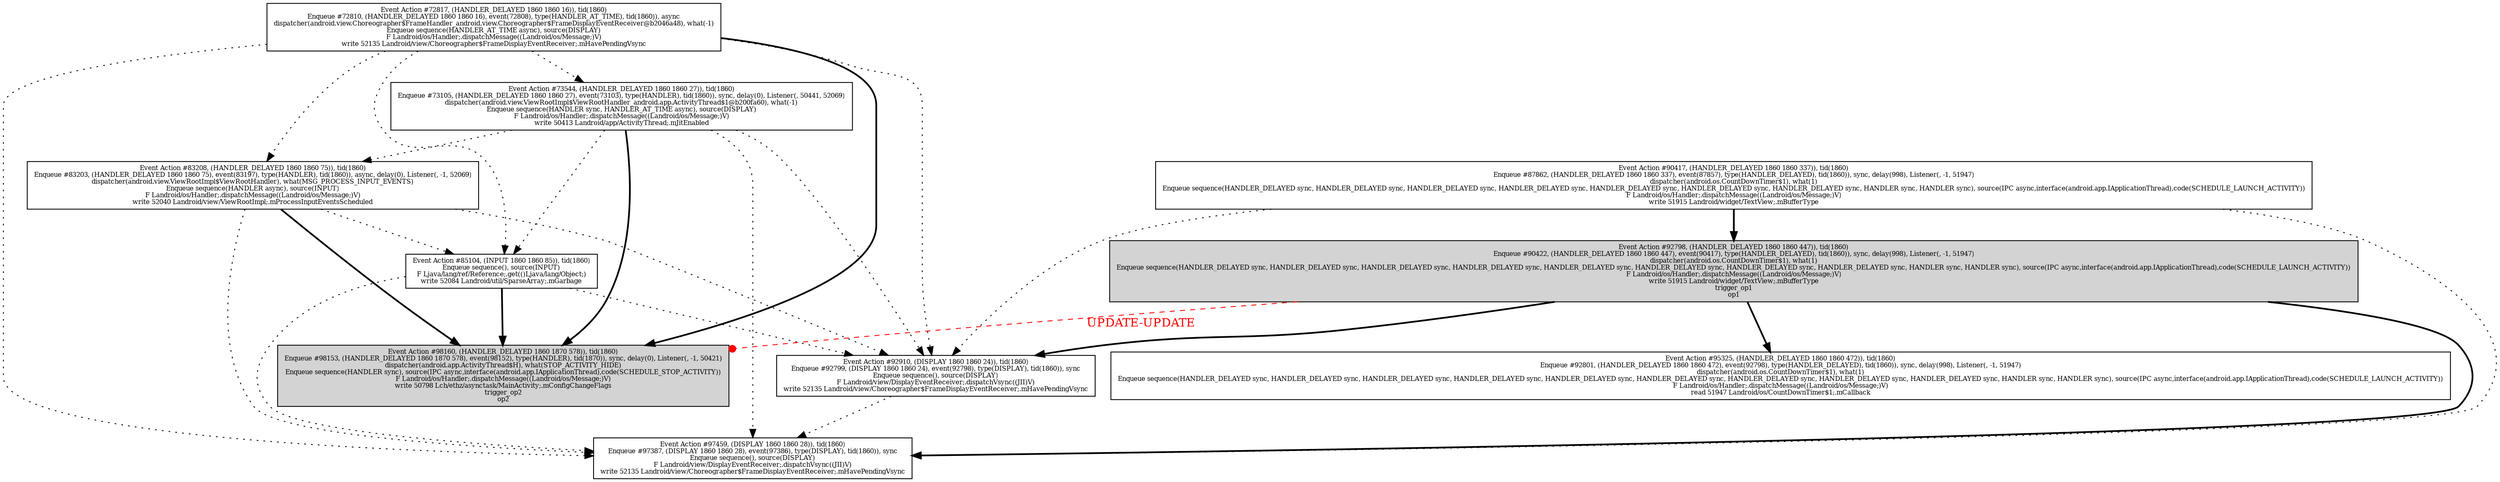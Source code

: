 digraph race0_336_4294967295 {
  node[fontsize=7.5];
  N72817 [label="Event Action #72817, (HANDLER_DELAYED 1860 1860 16)), tid(1860)\nEnqueue #72810, (HANDLER_DELAYED 1860 1860 16), event(72808), type(HANDLER_AT_TIME), tid(1860)), async\ndispatcher(android.view.Choreographer$FrameHandler_android.view.Choreographer$FrameDisplayEventReceiver@b2046a48), what(-1)\nEnqueue sequence(HANDLER_AT_TIME async), source(DISPLAY)\nF Landroid/os/Handler;.dispatchMessage((Landroid/os/Message;)V)\nwrite 52135 Landroid/view/Choreographer$FrameDisplayEventReceiver;.mHavePendingVsync", URL="race?focus=72817&id=336", shape="box"];
  N73544 [label="Event Action #73544, (HANDLER_DELAYED 1860 1860 27)), tid(1860)\nEnqueue #73105, (HANDLER_DELAYED 1860 1860 27), event(73103), type(HANDLER), tid(1860)), sync, delay(0), Listener(, 50441, 52069)\ndispatcher(android.view.ViewRootImpl$ViewRootHandler_android.app.ActivityThread$1@b200fa60), what(-1)\nEnqueue sequence(HANDLER sync, HANDLER_AT_TIME async), source(DISPLAY)\nF Landroid/os/Handler;.dispatchMessage((Landroid/os/Message;)V)\nwrite 50413 Landroid/app/ActivityThread;.mJitEnabled", URL="race?focus=73544&id=336", shape="box"];
  N83208 [label="Event Action #83208, (HANDLER_DELAYED 1860 1860 75)), tid(1860)\nEnqueue #83203, (HANDLER_DELAYED 1860 1860 75), event(83197), type(HANDLER), tid(1860)), async, delay(0), Listener(, -1, 52069)\ndispatcher(android.view.ViewRootImpl$ViewRootHandler), what(MSG_PROCESS_INPUT_EVENTS)\nEnqueue sequence(HANDLER async), source(INPUT)\nF Landroid/os/Handler;.dispatchMessage((Landroid/os/Message;)V)\nwrite 52040 Landroid/view/ViewRootImpl;.mProcessInputEventsScheduled", URL="race?focus=83208&id=336", shape="box"];
  N85104 [label="Event Action #85104, (INPUT 1860 1860 85)), tid(1860)\nEnqueue sequence(), source(INPUT)\nF Ljava/lang/ref/Reference;.get(()Ljava/lang/Object;)\nwrite 52084 Landroid/util/SparseArray;.mGarbage", URL="race?focus=85104&id=336", shape="box"];
  N90417 [label="Event Action #90417, (HANDLER_DELAYED 1860 1860 337)), tid(1860)\nEnqueue #87862, (HANDLER_DELAYED 1860 1860 337), event(87857), type(HANDLER_DELAYED), tid(1860)), sync, delay(998), Listener(, -1, 51947)\ndispatcher(android.os.CountDownTimer$1), what(1)\nEnqueue sequence(HANDLER_DELAYED sync, HANDLER_DELAYED sync, HANDLER_DELAYED sync, HANDLER_DELAYED sync, HANDLER_DELAYED sync, HANDLER_DELAYED sync, HANDLER_DELAYED sync, HANDLER sync, HANDLER sync), source(IPC async,interface(android.app.IApplicationThread),code(SCHEDULE_LAUNCH_ACTIVITY))\nF Landroid/os/Handler;.dispatchMessage((Landroid/os/Message;)V)\nwrite 51915 Landroid/widget/TextView;.mBufferType", URL="race?focus=90417&id=336", shape="box"];
  N92798 [label="Event Action #92798, (HANDLER_DELAYED 1860 1860 447)), tid(1860)\nEnqueue #90422, (HANDLER_DELAYED 1860 1860 447), event(90417), type(HANDLER_DELAYED), tid(1860)), sync, delay(998), Listener(, -1, 51947)\ndispatcher(android.os.CountDownTimer$1), what(1)\nEnqueue sequence(HANDLER_DELAYED sync, HANDLER_DELAYED sync, HANDLER_DELAYED sync, HANDLER_DELAYED sync, HANDLER_DELAYED sync, HANDLER_DELAYED sync, HANDLER_DELAYED sync, HANDLER_DELAYED sync, HANDLER sync, HANDLER sync), source(IPC async,interface(android.app.IApplicationThread),code(SCHEDULE_LAUNCH_ACTIVITY))\nF Landroid/os/Handler;.dispatchMessage((Landroid/os/Message;)V)\nwrite 51915 Landroid/widget/TextView;.mBufferType\ntrigger_op1\nop1", URL="race?focus=92798&id=336", fillcolor="lightgrey", style="filled", shape="box"];
  N92910 [label="Event Action #92910, (DISPLAY 1860 1860 24)), tid(1860)\nEnqueue #92799, (DISPLAY 1860 1860 24), event(92798), type(DISPLAY), tid(1860)), sync\nEnqueue sequence(), source(DISPLAY)\nF Landroid/view/DisplayEventReceiver;.dispatchVsync((JII)V)\nwrite 52135 Landroid/view/Choreographer$FrameDisplayEventReceiver;.mHavePendingVsync", URL="race?focus=92910&id=336", shape="box"];
  N95325 [label="Event Action #95325, (HANDLER_DELAYED 1860 1860 472)), tid(1860)\nEnqueue #92801, (HANDLER_DELAYED 1860 1860 472), event(92798), type(HANDLER_DELAYED), tid(1860)), sync, delay(998), Listener(, -1, 51947)\ndispatcher(android.os.CountDownTimer$1), what(1)\nEnqueue sequence(HANDLER_DELAYED sync, HANDLER_DELAYED sync, HANDLER_DELAYED sync, HANDLER_DELAYED sync, HANDLER_DELAYED sync, HANDLER_DELAYED sync, HANDLER_DELAYED sync, HANDLER_DELAYED sync, HANDLER_DELAYED sync, HANDLER sync, HANDLER sync), source(IPC async,interface(android.app.IApplicationThread),code(SCHEDULE_LAUNCH_ACTIVITY))\nF Landroid/os/Handler;.dispatchMessage((Landroid/os/Message;)V)\nread 51947 Landroid/os/CountDownTimer$1;.mCallback", URL="race?focus=95325&id=336", shape="box"];
  N97459 [label="Event Action #97459, (DISPLAY 1860 1860 28)), tid(1860)\nEnqueue #97387, (DISPLAY 1860 1860 28), event(97386), type(DISPLAY), tid(1860)), sync\nEnqueue sequence(), source(DISPLAY)\nF Landroid/view/DisplayEventReceiver;.dispatchVsync((JII)V)\nwrite 52135 Landroid/view/Choreographer$FrameDisplayEventReceiver;.mHavePendingVsync", URL="race?focus=97459&id=336", shape="box"];
  N98160 [label="Event Action #98160, (HANDLER_DELAYED 1860 1870 578)), tid(1860)\nEnqueue #98153, (HANDLER_DELAYED 1860 1870 578), event(98152), type(HANDLER), tid(1870)), sync, delay(0), Listener(, -1, 50421)\ndispatcher(android.app.ActivityThread$H), what(STOP_ACTIVITY_HIDE)\nEnqueue sequence(HANDLER sync), source(IPC async,interface(android.app.IApplicationThread),code(SCHEDULE_STOP_ACTIVITY))\nF Landroid/os/Handler;.dispatchMessage((Landroid/os/Message;)V)\nwrite 50798 Lch/ethz/asynctask/MainActivity;.mConfigChangeFlags\ntrigger_op2\nop2", URL="race?focus=98160&id=336", fillcolor="lightgrey", style="filled", shape="box"];
  N72817 -> N73544 [style="dotted"];
  N72817 -> N83208 [style="dotted"];
  N72817 -> N85104 [style="dotted"];
  N72817 -> N92910 [style="dotted"];
  N72817 -> N97459 [style="dotted"];
  N72817 -> N98160 [style="bold"];
  N73544 -> N83208 [style="dotted"];
  N73544 -> N85104 [style="dotted"];
  N73544 -> N92910 [style="dotted"];
  N73544 -> N97459 [style="dotted"];
  N73544 -> N98160 [style="bold"];
  N83208 -> N85104 [style="dotted"];
  N83208 -> N92910 [style="dotted"];
  N83208 -> N97459 [style="dotted"];
  N83208 -> N98160 [style="bold"];
  N85104 -> N92910 [style="dotted"];
  N85104 -> N97459 [style="dotted"];
  N85104 -> N98160 [style="bold"];
  N90417 -> N92798 [style="bold"];
  N90417 -> N92910 [style="dotted"];
  N90417 -> N97459 [style="dotted"];
  N92798 -> N92910 [style="bold"];
  N92798 -> N95325 [style="bold"];
  N92798 -> N97459 [style="bold"];
  N92798 -> N98160 [label="UPDATE-UPDATE", color="red", style="dashed", arrowhead="dot", fontcolor="red", URL="race?focus=-1&id=336race?focus=-1&id=340race?focus=-1&id=341race?focus=-1&id=342race?focus=-1&id=343race?focus=-1&id=336"];
  N92910 -> N97459 [style="dotted"];
}